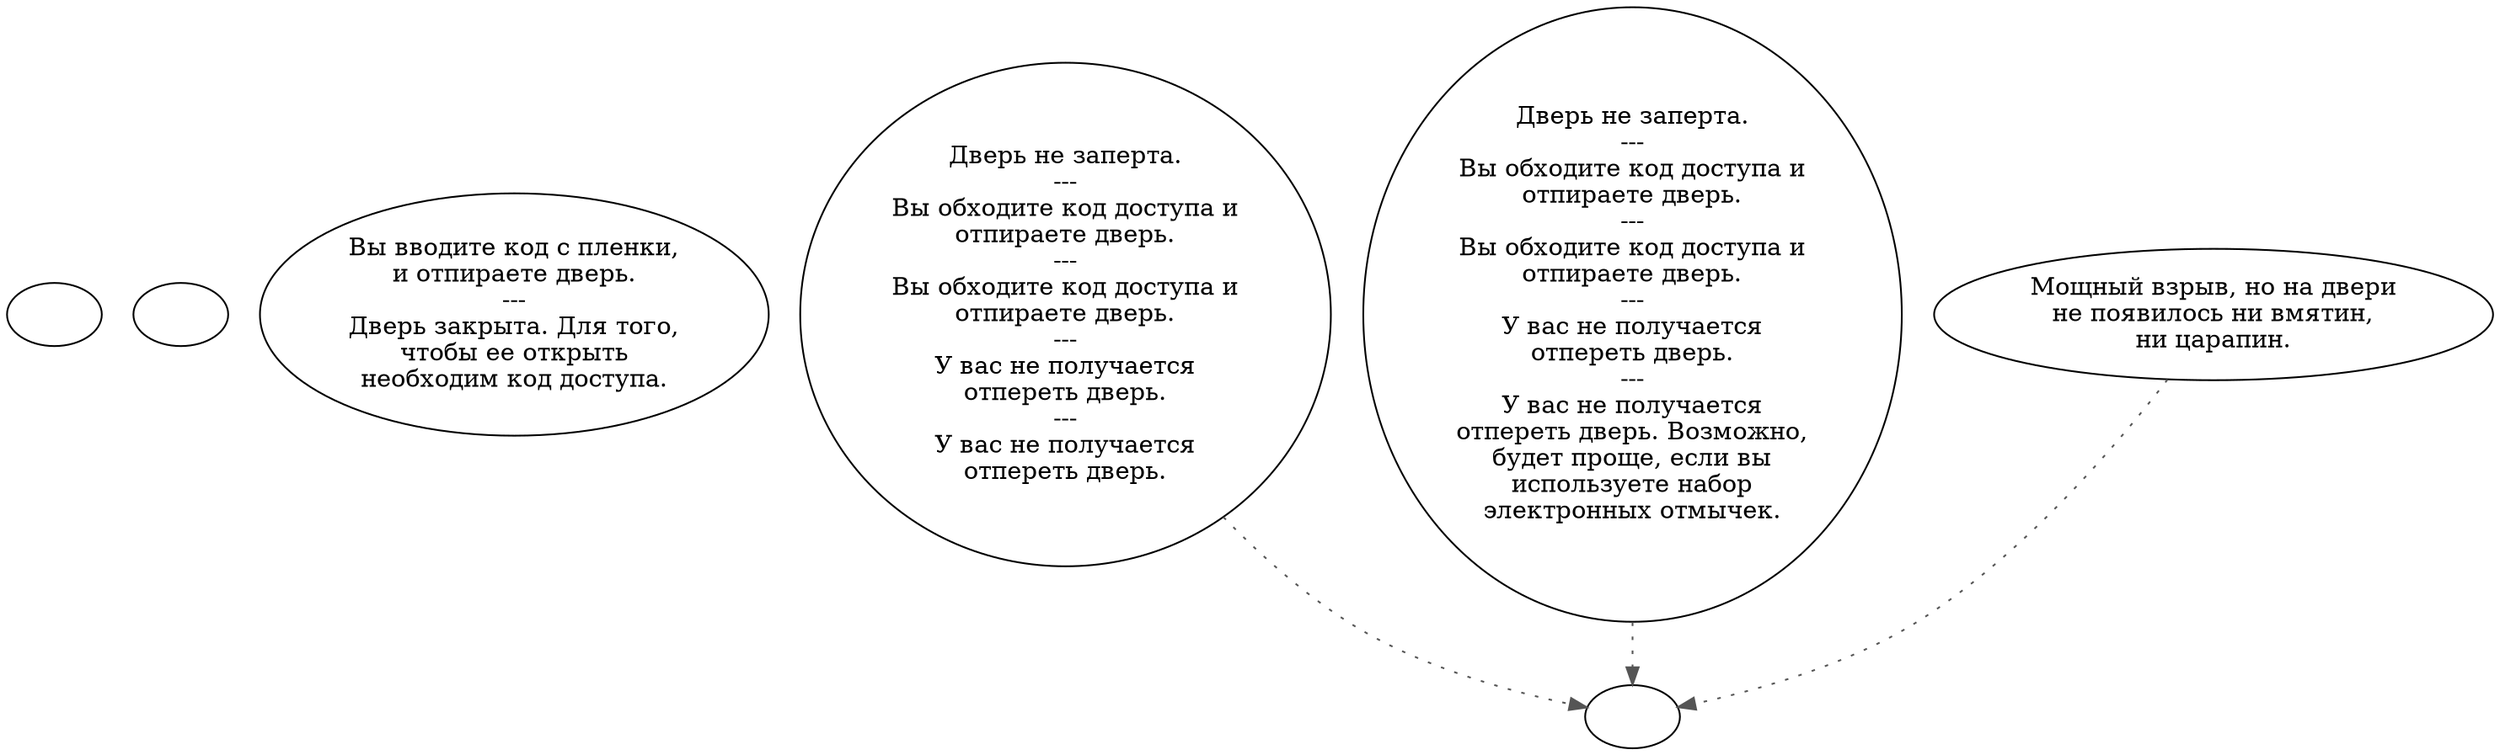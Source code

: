 digraph mbout2in {
  "start" [style=filled       fillcolor="#FFFFFF"       color="#000000"]
  "start" [label=""]
  "look_at_p_proc" [style=filled       fillcolor="#FFFFFF"       color="#000000"]
  "look_at_p_proc" [label=""]
  "use_p_proc" [style=filled       fillcolor="#FFFFFF"       color="#000000"]
  "use_p_proc" [label="Вы вводите код с пленки,\nи отпираете дверь.\n---\nДверь закрыта. Для того,\nчтобы ее открыть\nнеобходим код доступа."]
  "use_obj_on_p_proc" [style=filled       fillcolor="#FFFFFF"       color="#000000"]
  "use_obj_on_p_proc" -> "alert" [style=dotted color="#555555"]
  "use_obj_on_p_proc" [label="Дверь не заперта.\n---\nВы обходите код доступа и\nотпираете дверь.\n---\nВы обходите код доступа и\nотпираете дверь.\n---\nУ вас не получается\nотпереть дверь.\n---\nУ вас не получается\nотпереть дверь."]
  "use_skill_on_p_proc" [style=filled       fillcolor="#FFFFFF"       color="#000000"]
  "use_skill_on_p_proc" -> "alert" [style=dotted color="#555555"]
  "use_skill_on_p_proc" [label="Дверь не заперта.\n---\nВы обходите код доступа и\nотпираете дверь.\n---\nВы обходите код доступа и\nотпираете дверь.\n---\nУ вас не получается\nотпереть дверь.\n---\nУ вас не получается\nотпереть дверь. Возможно,\nбудет проще, если вы\nиспользуете набор\nэлектронных отмычек."]
  "damage_p_proc" [style=filled       fillcolor="#FFFFFF"       color="#000000"]
  "damage_p_proc" -> "alert" [style=dotted color="#555555"]
  "damage_p_proc" [label="Мощный взрыв, но на двери\nне появилось ни вмятин,\nни царапин."]
  "alert" [style=filled       fillcolor="#FFFFFF"       color="#000000"]
  "alert" [label=""]
}
